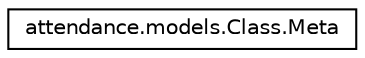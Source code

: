 digraph "Graphical Class Hierarchy"
{
  edge [fontname="Helvetica",fontsize="10",labelfontname="Helvetica",labelfontsize="10"];
  node [fontname="Helvetica",fontsize="10",shape=record];
  rankdir="LR";
  Node0 [label="attendance.models.Class.Meta",height=0.2,width=0.4,color="black", fillcolor="white", style="filled",URL="$classattendance_1_1models_1_1_class_1_1_meta.html"];
}
